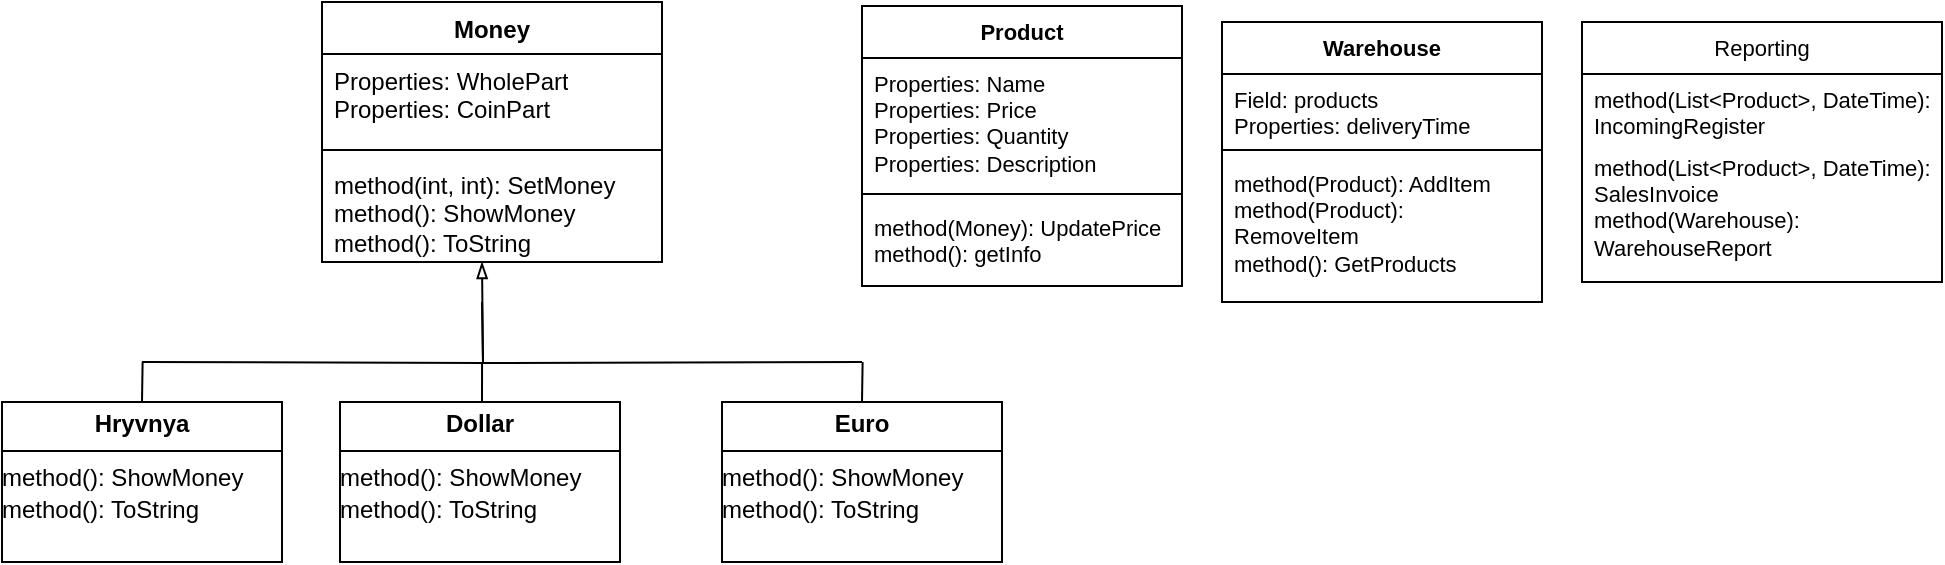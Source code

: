 <mxfile version="24.4.13" type="device">
  <diagram name="Сторінка-1" id="Dvu-vKKDsmLeXmqjsrbr">
    <mxGraphModel dx="1816" dy="538" grid="1" gridSize="10" guides="1" tooltips="1" connect="1" arrows="1" fold="1" page="1" pageScale="1" pageWidth="827" pageHeight="1169" math="0" shadow="0">
      <root>
        <mxCell id="0" />
        <mxCell id="1" parent="0" />
        <mxCell id="dUnSuinxIRwJWUfmZ_ed-2" value="Money" style="swimlane;fontStyle=1;align=center;verticalAlign=top;childLayout=stackLayout;horizontal=1;startSize=26;horizontalStack=0;resizeParent=1;resizeParentMax=0;resizeLast=0;collapsible=1;marginBottom=0;whiteSpace=wrap;html=1;" vertex="1" parent="1">
          <mxGeometry x="-140" y="10" width="170" height="130" as="geometry" />
        </mxCell>
        <mxCell id="dUnSuinxIRwJWUfmZ_ed-3" value="Properties: WholePart&lt;div&gt;Properties: CoinPart&lt;div&gt;&lt;br&gt;&lt;/div&gt;&lt;/div&gt;" style="text;strokeColor=none;fillColor=none;align=left;verticalAlign=top;spacingLeft=4;spacingRight=4;overflow=hidden;rotatable=0;points=[[0,0.5],[1,0.5]];portConstraint=eastwest;whiteSpace=wrap;html=1;" vertex="1" parent="dUnSuinxIRwJWUfmZ_ed-2">
          <mxGeometry y="26" width="170" height="44" as="geometry" />
        </mxCell>
        <mxCell id="dUnSuinxIRwJWUfmZ_ed-4" value="" style="line;strokeWidth=1;fillColor=none;align=left;verticalAlign=middle;spacingTop=-1;spacingLeft=3;spacingRight=3;rotatable=0;labelPosition=right;points=[];portConstraint=eastwest;strokeColor=inherit;" vertex="1" parent="dUnSuinxIRwJWUfmZ_ed-2">
          <mxGeometry y="70" width="170" height="8" as="geometry" />
        </mxCell>
        <mxCell id="dUnSuinxIRwJWUfmZ_ed-5" value="method(int, int): SetMoney&lt;div&gt;method(): ShowMoney&lt;/div&gt;&lt;div&gt;method(): ToString&lt;div&gt;&lt;br&gt;&lt;/div&gt;&lt;/div&gt;" style="text;strokeColor=none;fillColor=none;align=left;verticalAlign=top;spacingLeft=4;spacingRight=4;overflow=hidden;rotatable=0;points=[[0,0.5],[1,0.5]];portConstraint=eastwest;whiteSpace=wrap;html=1;" vertex="1" parent="dUnSuinxIRwJWUfmZ_ed-2">
          <mxGeometry y="78" width="170" height="52" as="geometry" />
        </mxCell>
        <mxCell id="dUnSuinxIRwJWUfmZ_ed-41" style="edgeStyle=orthogonalEdgeStyle;rounded=0;orthogonalLoop=1;jettySize=auto;html=1;exitX=0.5;exitY=0;exitDx=0;exitDy=0;strokeColor=default;align=center;verticalAlign=middle;fontFamily=Helvetica;fontSize=11;fontColor=default;labelBackgroundColor=default;endArrow=none;endFill=0;" edge="1" parent="1" source="dUnSuinxIRwJWUfmZ_ed-6">
          <mxGeometry relative="1" as="geometry">
            <mxPoint x="-229.69" y="190" as="targetPoint" />
          </mxGeometry>
        </mxCell>
        <mxCell id="dUnSuinxIRwJWUfmZ_ed-6" value="&lt;p style=&quot;margin:0px;margin-top:4px;text-align:center;&quot;&gt;&lt;b&gt;Hryvnya&lt;/b&gt;&lt;/p&gt;&lt;hr size=&quot;1&quot; style=&quot;border-style:solid;&quot;&gt;&lt;div style=&quot;height:2px;&quot;&gt;method(): ShowMoney&lt;/div&gt;&lt;div style=&quot;height:2px;&quot;&gt;&lt;br&gt;&lt;/div&gt;&lt;div style=&quot;height:2px;&quot;&gt;&lt;br&gt;&lt;/div&gt;&lt;div style=&quot;height:2px;&quot;&gt;&lt;br&gt;&lt;/div&gt;&lt;div style=&quot;height:2px;&quot;&gt;&lt;br&gt;&lt;/div&gt;&lt;div style=&quot;height:2px;&quot;&gt;&lt;br&gt;&lt;/div&gt;&lt;div style=&quot;height:2px;&quot;&gt;&lt;br&gt;&lt;/div&gt;&lt;div style=&quot;height:2px;&quot;&gt;&lt;br&gt;&lt;/div&gt;&lt;div style=&quot;height:2px;&quot;&gt;method(): ToString&lt;/div&gt;" style="verticalAlign=top;align=left;overflow=fill;html=1;whiteSpace=wrap;" vertex="1" parent="1">
          <mxGeometry x="-300" y="210" width="140" height="80" as="geometry" />
        </mxCell>
        <mxCell id="dUnSuinxIRwJWUfmZ_ed-43" style="edgeStyle=orthogonalEdgeStyle;rounded=0;orthogonalLoop=1;jettySize=auto;html=1;exitX=0.5;exitY=0;exitDx=0;exitDy=0;strokeColor=default;align=center;verticalAlign=middle;fontFamily=Helvetica;fontSize=11;fontColor=default;labelBackgroundColor=default;endArrow=none;endFill=0;" edge="1" parent="1">
          <mxGeometry relative="1" as="geometry">
            <mxPoint x="-59.966" y="190" as="targetPoint" />
            <mxPoint x="-63" y="210" as="sourcePoint" />
          </mxGeometry>
        </mxCell>
        <mxCell id="dUnSuinxIRwJWUfmZ_ed-8" value="&lt;p style=&quot;margin:0px;margin-top:4px;text-align:center;&quot;&gt;&lt;b&gt;Dollar&lt;/b&gt;&lt;/p&gt;&lt;hr size=&quot;1&quot; style=&quot;border-style:solid;&quot;&gt;&lt;div style=&quot;height:2px;&quot;&gt;method(): ShowMoney&lt;/div&gt;&lt;div style=&quot;height:2px;&quot;&gt;&lt;br&gt;&lt;/div&gt;&lt;div style=&quot;height:2px;&quot;&gt;&lt;br&gt;&lt;/div&gt;&lt;div style=&quot;height:2px;&quot;&gt;&lt;br&gt;&lt;/div&gt;&lt;div style=&quot;height:2px;&quot;&gt;&lt;br&gt;&lt;/div&gt;&lt;div style=&quot;height:2px;&quot;&gt;&lt;br&gt;&lt;/div&gt;&lt;div style=&quot;height:2px;&quot;&gt;&lt;br&gt;&lt;/div&gt;&lt;div style=&quot;height:2px;&quot;&gt;&lt;br&gt;&lt;/div&gt;&lt;div style=&quot;height:2px;&quot;&gt;method(): ToString&lt;/div&gt;" style="verticalAlign=top;align=left;overflow=fill;html=1;whiteSpace=wrap;" vertex="1" parent="1">
          <mxGeometry x="-131" y="210" width="140" height="80" as="geometry" />
        </mxCell>
        <mxCell id="dUnSuinxIRwJWUfmZ_ed-40" style="edgeStyle=orthogonalEdgeStyle;rounded=0;orthogonalLoop=1;jettySize=auto;html=1;exitX=0.5;exitY=0;exitDx=0;exitDy=0;strokeColor=default;align=center;verticalAlign=middle;fontFamily=Helvetica;fontSize=11;fontColor=default;labelBackgroundColor=default;endArrow=none;endFill=0;" edge="1" parent="1" source="dUnSuinxIRwJWUfmZ_ed-9">
          <mxGeometry relative="1" as="geometry">
            <mxPoint x="130.31" y="190" as="targetPoint" />
          </mxGeometry>
        </mxCell>
        <mxCell id="dUnSuinxIRwJWUfmZ_ed-9" value="&lt;p style=&quot;margin:0px;margin-top:4px;text-align:center;&quot;&gt;&lt;b&gt;Euro&lt;/b&gt;&lt;/p&gt;&lt;hr size=&quot;1&quot; style=&quot;border-style:solid;&quot;&gt;&lt;div style=&quot;height:2px;&quot;&gt;method(): ShowMoney&lt;/div&gt;&lt;div style=&quot;height:2px;&quot;&gt;&lt;br&gt;&lt;/div&gt;&lt;div style=&quot;height:2px;&quot;&gt;&lt;br&gt;&lt;/div&gt;&lt;div style=&quot;height:2px;&quot;&gt;&lt;br&gt;&lt;/div&gt;&lt;div style=&quot;height:2px;&quot;&gt;&lt;br&gt;&lt;/div&gt;&lt;div style=&quot;height:2px;&quot;&gt;&lt;br&gt;&lt;/div&gt;&lt;div style=&quot;height:2px;&quot;&gt;&lt;br&gt;&lt;/div&gt;&lt;div style=&quot;height:2px;&quot;&gt;&lt;br&gt;&lt;/div&gt;&lt;div style=&quot;height:2px;&quot;&gt;method(): ToString&lt;/div&gt;" style="verticalAlign=top;align=left;overflow=fill;html=1;whiteSpace=wrap;" vertex="1" parent="1">
          <mxGeometry x="60" y="210" width="140" height="80" as="geometry" />
        </mxCell>
        <mxCell id="dUnSuinxIRwJWUfmZ_ed-38" value="" style="endArrow=none;html=1;rounded=0;strokeColor=default;align=center;verticalAlign=middle;fontFamily=Helvetica;fontSize=11;fontColor=default;labelBackgroundColor=default;edgeStyle=orthogonalEdgeStyle;" edge="1" parent="1">
          <mxGeometry width="50" height="50" relative="1" as="geometry">
            <mxPoint x="-230" y="190" as="sourcePoint" />
            <mxPoint x="-60" y="160" as="targetPoint" />
          </mxGeometry>
        </mxCell>
        <mxCell id="dUnSuinxIRwJWUfmZ_ed-39" value="" style="endArrow=blockThin;html=1;rounded=0;strokeColor=default;align=center;verticalAlign=middle;fontFamily=Helvetica;fontSize=11;fontColor=default;labelBackgroundColor=default;edgeStyle=orthogonalEdgeStyle;endFill=0;" edge="1" parent="1">
          <mxGeometry width="50" height="50" relative="1" as="geometry">
            <mxPoint x="130" y="190" as="sourcePoint" />
            <mxPoint x="-60" y="140" as="targetPoint" />
          </mxGeometry>
        </mxCell>
        <mxCell id="dUnSuinxIRwJWUfmZ_ed-44" value="Warehouse" style="swimlane;fontStyle=1;align=center;verticalAlign=top;childLayout=stackLayout;horizontal=1;startSize=26;horizontalStack=0;resizeParent=1;resizeParentMax=0;resizeLast=0;collapsible=1;marginBottom=0;whiteSpace=wrap;html=1;fontFamily=Helvetica;fontSize=11;fontColor=default;labelBackgroundColor=default;" vertex="1" parent="1">
          <mxGeometry x="310" y="20" width="160" height="140" as="geometry" />
        </mxCell>
        <mxCell id="dUnSuinxIRwJWUfmZ_ed-45" value="Field: products&lt;br&gt;&lt;div&gt;Properties: deliveryTime&lt;/div&gt;" style="text;strokeColor=none;fillColor=none;align=left;verticalAlign=top;spacingLeft=4;spacingRight=4;overflow=hidden;rotatable=0;points=[[0,0.5],[1,0.5]];portConstraint=eastwest;whiteSpace=wrap;html=1;fontFamily=Helvetica;fontSize=11;fontColor=default;labelBackgroundColor=default;" vertex="1" parent="dUnSuinxIRwJWUfmZ_ed-44">
          <mxGeometry y="26" width="160" height="34" as="geometry" />
        </mxCell>
        <mxCell id="dUnSuinxIRwJWUfmZ_ed-46" value="" style="line;strokeWidth=1;fillColor=none;align=left;verticalAlign=middle;spacingTop=-1;spacingLeft=3;spacingRight=3;rotatable=0;labelPosition=right;points=[];portConstraint=eastwest;strokeColor=inherit;fontFamily=Helvetica;fontSize=11;fontColor=default;labelBackgroundColor=default;" vertex="1" parent="dUnSuinxIRwJWUfmZ_ed-44">
          <mxGeometry y="60" width="160" height="8" as="geometry" />
        </mxCell>
        <mxCell id="dUnSuinxIRwJWUfmZ_ed-47" value="method(Product): AddItem&lt;div&gt;method(Product): RemoveItem&lt;/div&gt;&lt;div&gt;method(): GetProducts&lt;br&gt;&lt;/div&gt;" style="text;strokeColor=none;fillColor=none;align=left;verticalAlign=top;spacingLeft=4;spacingRight=4;overflow=hidden;rotatable=0;points=[[0,0.5],[1,0.5]];portConstraint=eastwest;whiteSpace=wrap;html=1;fontFamily=Helvetica;fontSize=11;fontColor=default;labelBackgroundColor=default;" vertex="1" parent="dUnSuinxIRwJWUfmZ_ed-44">
          <mxGeometry y="68" width="160" height="72" as="geometry" />
        </mxCell>
        <mxCell id="dUnSuinxIRwJWUfmZ_ed-48" value="Product" style="swimlane;fontStyle=1;align=center;verticalAlign=top;childLayout=stackLayout;horizontal=1;startSize=26;horizontalStack=0;resizeParent=1;resizeParentMax=0;resizeLast=0;collapsible=1;marginBottom=0;whiteSpace=wrap;html=1;fontFamily=Helvetica;fontSize=11;fontColor=default;labelBackgroundColor=default;" vertex="1" parent="1">
          <mxGeometry x="130" y="12" width="160" height="140" as="geometry" />
        </mxCell>
        <mxCell id="dUnSuinxIRwJWUfmZ_ed-49" value="&lt;div&gt;Properties: Name&lt;div&gt;Properties: Price&lt;div&gt;Properties: Quantity&lt;br style=&quot;font-size: 12px; background-color: rgb(251, 251, 251);&quot;&gt;&lt;/div&gt;&lt;/div&gt;&lt;/div&gt;&lt;div&gt;Properties: Description&lt;br&gt;&lt;/div&gt;" style="text;strokeColor=none;fillColor=none;align=left;verticalAlign=top;spacingLeft=4;spacingRight=4;overflow=hidden;rotatable=0;points=[[0,0.5],[1,0.5]];portConstraint=eastwest;whiteSpace=wrap;html=1;fontFamily=Helvetica;fontSize=11;fontColor=default;labelBackgroundColor=default;" vertex="1" parent="dUnSuinxIRwJWUfmZ_ed-48">
          <mxGeometry y="26" width="160" height="64" as="geometry" />
        </mxCell>
        <mxCell id="dUnSuinxIRwJWUfmZ_ed-50" value="" style="line;strokeWidth=1;fillColor=none;align=left;verticalAlign=middle;spacingTop=-1;spacingLeft=3;spacingRight=3;rotatable=0;labelPosition=right;points=[];portConstraint=eastwest;strokeColor=inherit;fontFamily=Helvetica;fontSize=11;fontColor=default;labelBackgroundColor=default;" vertex="1" parent="dUnSuinxIRwJWUfmZ_ed-48">
          <mxGeometry y="90" width="160" height="8" as="geometry" />
        </mxCell>
        <mxCell id="dUnSuinxIRwJWUfmZ_ed-51" value="method(Money): UpdatePrice&lt;div&gt;method(): getInfo&lt;/div&gt;" style="text;strokeColor=none;fillColor=none;align=left;verticalAlign=top;spacingLeft=4;spacingRight=4;overflow=hidden;rotatable=0;points=[[0,0.5],[1,0.5]];portConstraint=eastwest;whiteSpace=wrap;html=1;fontFamily=Helvetica;fontSize=11;fontColor=default;labelBackgroundColor=default;" vertex="1" parent="dUnSuinxIRwJWUfmZ_ed-48">
          <mxGeometry y="98" width="160" height="42" as="geometry" />
        </mxCell>
        <mxCell id="dUnSuinxIRwJWUfmZ_ed-57" value="Reporting" style="swimlane;fontStyle=0;childLayout=stackLayout;horizontal=1;startSize=26;fillColor=none;horizontalStack=0;resizeParent=1;resizeParentMax=0;resizeLast=0;collapsible=1;marginBottom=0;whiteSpace=wrap;html=1;fontFamily=Helvetica;fontSize=11;fontColor=default;labelBackgroundColor=default;" vertex="1" parent="1">
          <mxGeometry x="490" y="20" width="180" height="130" as="geometry" />
        </mxCell>
        <mxCell id="dUnSuinxIRwJWUfmZ_ed-59" value="method(List&amp;lt;Product&amp;gt;, DateTime): IncomingRegister" style="text;strokeColor=none;fillColor=none;align=left;verticalAlign=top;spacingLeft=4;spacingRight=4;overflow=hidden;rotatable=0;points=[[0,0.5],[1,0.5]];portConstraint=eastwest;whiteSpace=wrap;html=1;fontFamily=Helvetica;fontSize=11;fontColor=default;labelBackgroundColor=default;" vertex="1" parent="dUnSuinxIRwJWUfmZ_ed-57">
          <mxGeometry y="26" width="180" height="34" as="geometry" />
        </mxCell>
        <mxCell id="dUnSuinxIRwJWUfmZ_ed-60" value="method(List&amp;lt;Product&amp;gt;, DateTime): SalesInvoice&lt;div&gt;method(Warehouse): WarehouseReport&lt;br&gt;&lt;/div&gt;" style="text;strokeColor=none;fillColor=none;align=left;verticalAlign=top;spacingLeft=4;spacingRight=4;overflow=hidden;rotatable=0;points=[[0,0.5],[1,0.5]];portConstraint=eastwest;whiteSpace=wrap;html=1;fontFamily=Helvetica;fontSize=11;fontColor=default;labelBackgroundColor=default;" vertex="1" parent="dUnSuinxIRwJWUfmZ_ed-57">
          <mxGeometry y="60" width="180" height="70" as="geometry" />
        </mxCell>
      </root>
    </mxGraphModel>
  </diagram>
</mxfile>
